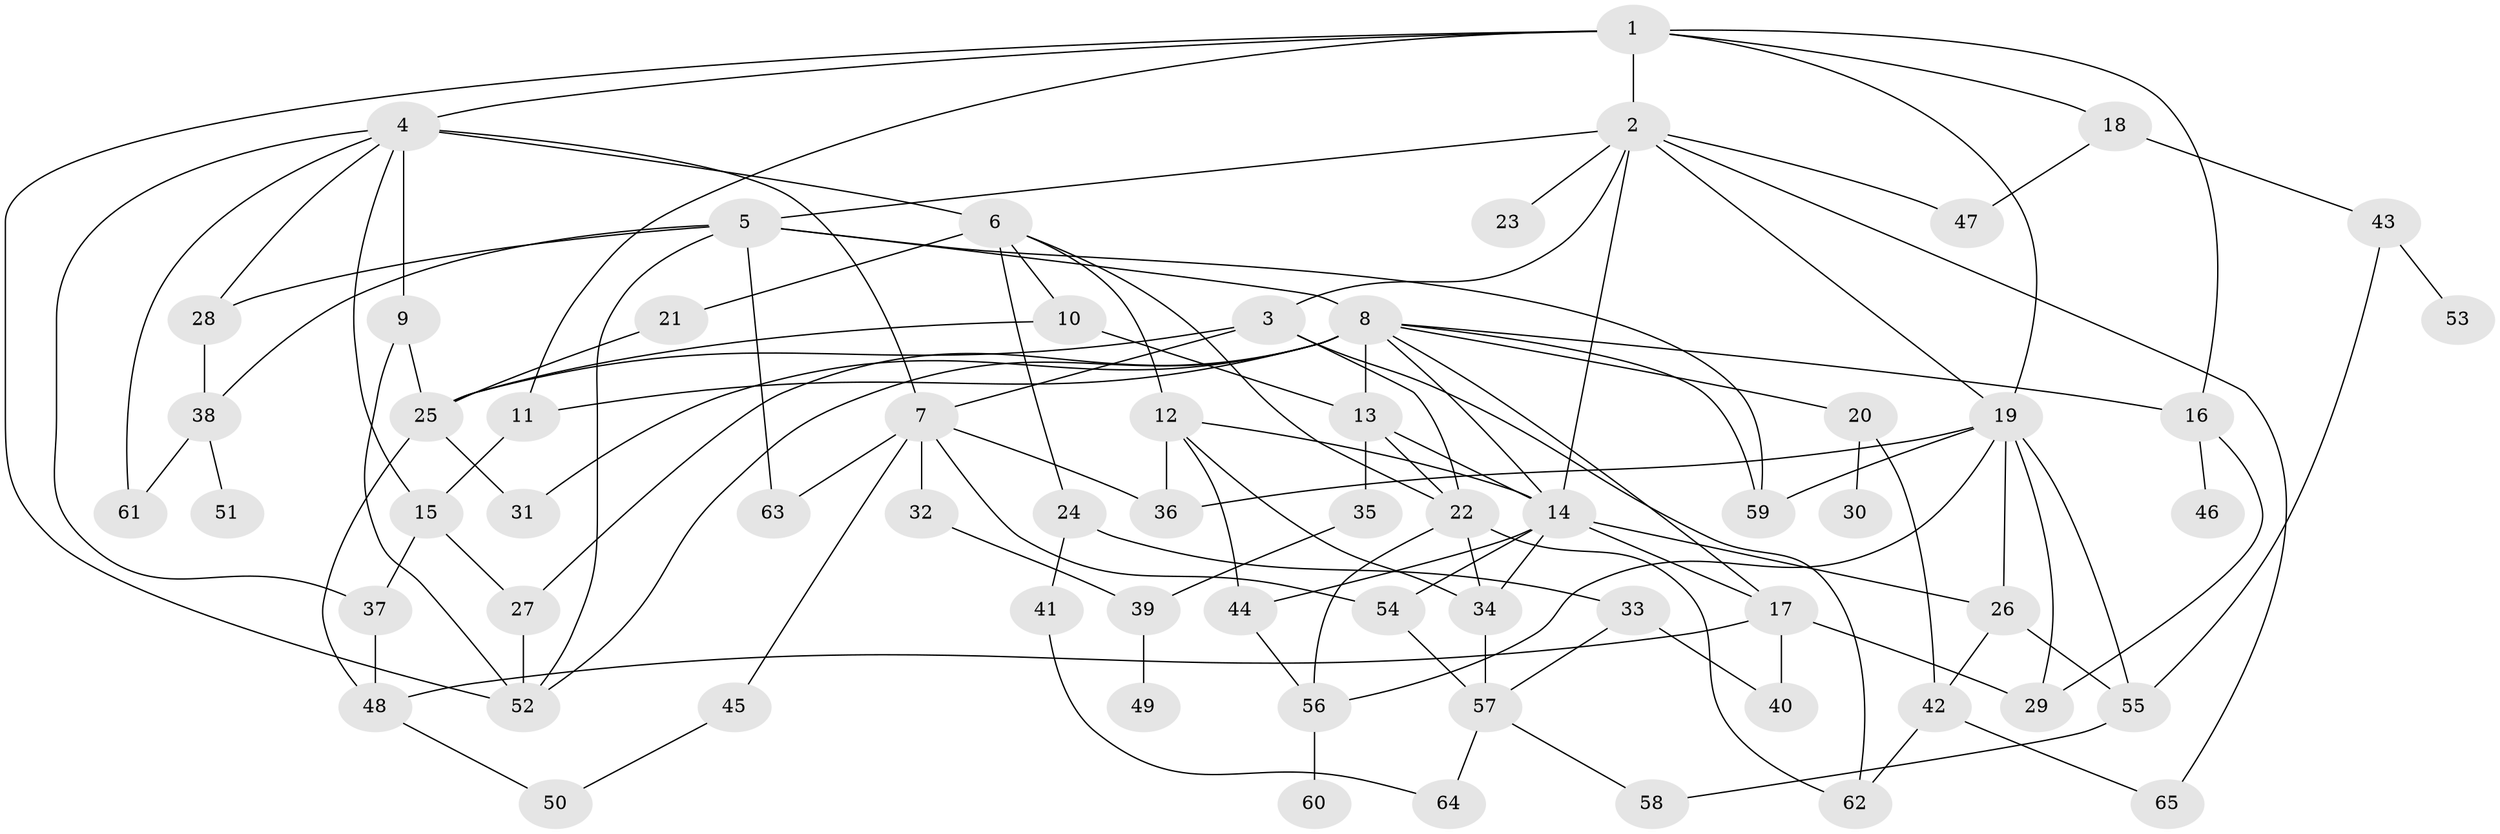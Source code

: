 // original degree distribution, {3: 0.16279069767441862, 6: 0.05426356589147287, 9: 0.015503875968992248, 2: 0.29457364341085274, 5: 0.05426356589147287, 7: 0.015503875968992248, 4: 0.17829457364341086, 8: 0.007751937984496124, 1: 0.21705426356589147}
// Generated by graph-tools (version 1.1) at 2025/34/03/09/25 02:34:27]
// undirected, 65 vertices, 119 edges
graph export_dot {
graph [start="1"]
  node [color=gray90,style=filled];
  1;
  2;
  3;
  4;
  5;
  6;
  7;
  8;
  9;
  10;
  11;
  12;
  13;
  14;
  15;
  16;
  17;
  18;
  19;
  20;
  21;
  22;
  23;
  24;
  25;
  26;
  27;
  28;
  29;
  30;
  31;
  32;
  33;
  34;
  35;
  36;
  37;
  38;
  39;
  40;
  41;
  42;
  43;
  44;
  45;
  46;
  47;
  48;
  49;
  50;
  51;
  52;
  53;
  54;
  55;
  56;
  57;
  58;
  59;
  60;
  61;
  62;
  63;
  64;
  65;
  1 -- 2 [weight=1.0];
  1 -- 4 [weight=1.0];
  1 -- 11 [weight=1.0];
  1 -- 16 [weight=1.0];
  1 -- 18 [weight=1.0];
  1 -- 19 [weight=1.0];
  1 -- 52 [weight=1.0];
  2 -- 3 [weight=1.0];
  2 -- 5 [weight=1.0];
  2 -- 14 [weight=1.0];
  2 -- 19 [weight=1.0];
  2 -- 23 [weight=1.0];
  2 -- 47 [weight=1.0];
  2 -- 65 [weight=1.0];
  3 -- 7 [weight=2.0];
  3 -- 22 [weight=1.0];
  3 -- 25 [weight=1.0];
  3 -- 62 [weight=1.0];
  4 -- 6 [weight=2.0];
  4 -- 7 [weight=1.0];
  4 -- 9 [weight=1.0];
  4 -- 15 [weight=1.0];
  4 -- 28 [weight=1.0];
  4 -- 37 [weight=1.0];
  4 -- 61 [weight=1.0];
  5 -- 8 [weight=1.0];
  5 -- 28 [weight=1.0];
  5 -- 38 [weight=1.0];
  5 -- 52 [weight=1.0];
  5 -- 59 [weight=1.0];
  5 -- 63 [weight=1.0];
  6 -- 10 [weight=1.0];
  6 -- 12 [weight=1.0];
  6 -- 21 [weight=1.0];
  6 -- 22 [weight=1.0];
  6 -- 24 [weight=1.0];
  7 -- 32 [weight=1.0];
  7 -- 36 [weight=1.0];
  7 -- 45 [weight=1.0];
  7 -- 54 [weight=1.0];
  7 -- 63 [weight=1.0];
  8 -- 11 [weight=1.0];
  8 -- 13 [weight=1.0];
  8 -- 14 [weight=1.0];
  8 -- 16 [weight=1.0];
  8 -- 17 [weight=1.0];
  8 -- 20 [weight=1.0];
  8 -- 27 [weight=1.0];
  8 -- 31 [weight=4.0];
  8 -- 52 [weight=2.0];
  8 -- 59 [weight=1.0];
  9 -- 25 [weight=1.0];
  9 -- 52 [weight=2.0];
  10 -- 13 [weight=1.0];
  10 -- 25 [weight=1.0];
  11 -- 15 [weight=1.0];
  12 -- 14 [weight=1.0];
  12 -- 34 [weight=1.0];
  12 -- 36 [weight=2.0];
  12 -- 44 [weight=1.0];
  13 -- 14 [weight=1.0];
  13 -- 22 [weight=1.0];
  13 -- 35 [weight=1.0];
  14 -- 17 [weight=1.0];
  14 -- 26 [weight=2.0];
  14 -- 34 [weight=1.0];
  14 -- 44 [weight=1.0];
  14 -- 54 [weight=1.0];
  15 -- 27 [weight=1.0];
  15 -- 37 [weight=1.0];
  16 -- 29 [weight=1.0];
  16 -- 46 [weight=1.0];
  17 -- 29 [weight=1.0];
  17 -- 40 [weight=1.0];
  17 -- 48 [weight=1.0];
  18 -- 43 [weight=1.0];
  18 -- 47 [weight=1.0];
  19 -- 26 [weight=1.0];
  19 -- 29 [weight=1.0];
  19 -- 36 [weight=1.0];
  19 -- 55 [weight=1.0];
  19 -- 56 [weight=1.0];
  19 -- 59 [weight=1.0];
  20 -- 30 [weight=1.0];
  20 -- 42 [weight=1.0];
  21 -- 25 [weight=1.0];
  22 -- 34 [weight=1.0];
  22 -- 56 [weight=1.0];
  22 -- 62 [weight=1.0];
  24 -- 33 [weight=1.0];
  24 -- 41 [weight=1.0];
  25 -- 31 [weight=1.0];
  25 -- 48 [weight=2.0];
  26 -- 42 [weight=1.0];
  26 -- 55 [weight=1.0];
  27 -- 52 [weight=1.0];
  28 -- 38 [weight=2.0];
  32 -- 39 [weight=1.0];
  33 -- 40 [weight=1.0];
  33 -- 57 [weight=1.0];
  34 -- 57 [weight=1.0];
  35 -- 39 [weight=1.0];
  37 -- 48 [weight=1.0];
  38 -- 51 [weight=1.0];
  38 -- 61 [weight=1.0];
  39 -- 49 [weight=1.0];
  41 -- 64 [weight=1.0];
  42 -- 62 [weight=1.0];
  42 -- 65 [weight=1.0];
  43 -- 53 [weight=1.0];
  43 -- 55 [weight=1.0];
  44 -- 56 [weight=1.0];
  45 -- 50 [weight=1.0];
  48 -- 50 [weight=1.0];
  54 -- 57 [weight=1.0];
  55 -- 58 [weight=1.0];
  56 -- 60 [weight=1.0];
  57 -- 58 [weight=1.0];
  57 -- 64 [weight=1.0];
}
